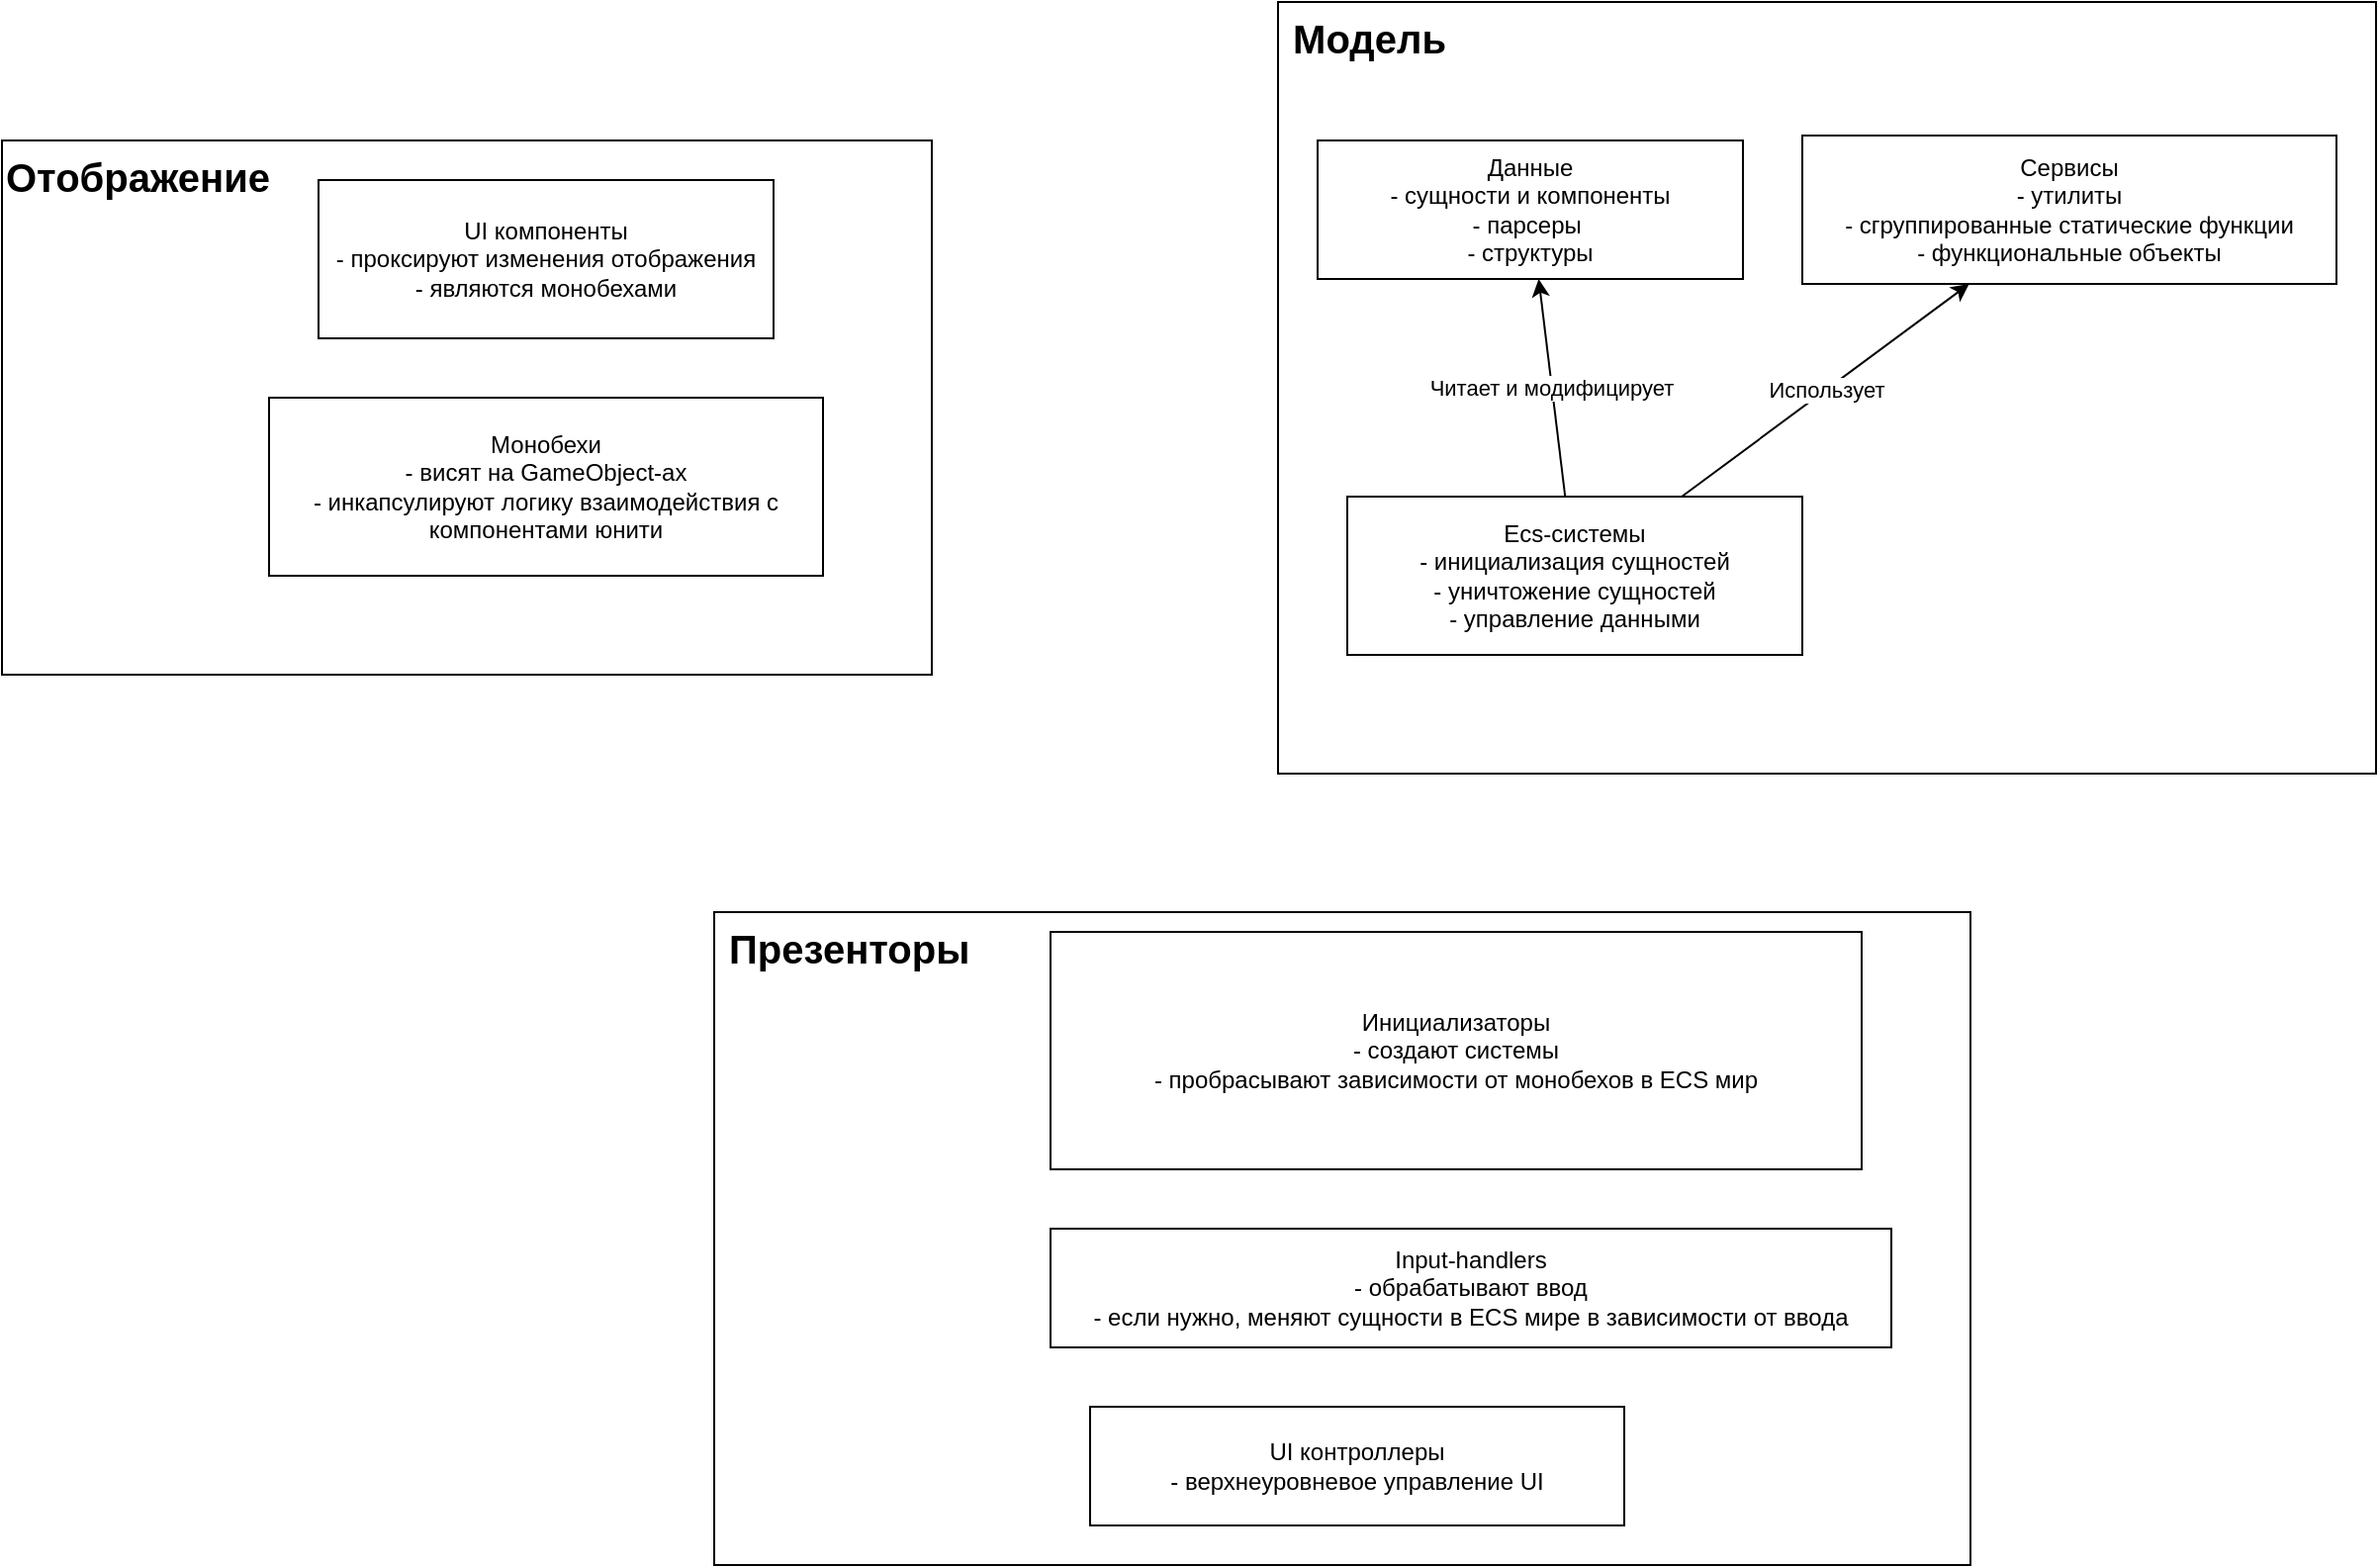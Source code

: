 <mxfile version="12.9.13" type="device"><diagram id="zYOZb5MvgsGZmY0Zturi" name="Page-1"><mxGraphModel dx="1822" dy="832" grid="1" gridSize="10" guides="1" tooltips="1" connect="1" arrows="1" fold="1" page="0" pageScale="1" pageWidth="1169" pageHeight="827" math="0" shadow="0"><root><mxCell id="0"/><mxCell id="1" parent="0"/><mxCell id="zixRe1rmxVElsC2RBNIp-12" value="Отображение" style="rounded=0;whiteSpace=wrap;html=1;fontSize=20;align=left;fontStyle=1;verticalAlign=top;" vertex="1" parent="1"><mxGeometry x="-200" y="110" width="470" height="270" as="geometry"/></mxCell><mxCell id="zixRe1rmxVElsC2RBNIp-8" value="&amp;nbsp;Модель" style="rounded=0;whiteSpace=wrap;html=1;fontStyle=1;align=left;verticalAlign=top;fontSize=20;" vertex="1" parent="1"><mxGeometry x="445" y="40" width="555" height="390" as="geometry"/></mxCell><mxCell id="zixRe1rmxVElsC2RBNIp-1" value="Данные&lt;br&gt;- сущности и компоненты&lt;br&gt;- парсеры&amp;nbsp;&lt;br&gt;- структуры" style="rounded=0;whiteSpace=wrap;html=1;" vertex="1" parent="1"><mxGeometry x="465" y="110" width="215" height="70" as="geometry"/></mxCell><mxCell id="zixRe1rmxVElsC2RBNIp-2" value="Ecs-системы&lt;br&gt;- инициализация сущностей&lt;br&gt;- уничтожение сущностей&lt;br&gt;- управление данными" style="rounded=0;whiteSpace=wrap;html=1;" vertex="1" parent="1"><mxGeometry x="480" y="290" width="230" height="80" as="geometry"/></mxCell><mxCell id="zixRe1rmxVElsC2RBNIp-3" value="Сервисы&lt;br&gt;- утилиты&lt;br&gt;- сгруппированные статические функции&lt;br&gt;- функциональные объекты" style="rounded=0;whiteSpace=wrap;html=1;" vertex="1" parent="1"><mxGeometry x="710" y="107.5" width="270" height="75" as="geometry"/></mxCell><mxCell id="zixRe1rmxVElsC2RBNIp-5" value="Использует" style="endArrow=classic;html=1;" edge="1" parent="1" source="zixRe1rmxVElsC2RBNIp-2" target="zixRe1rmxVElsC2RBNIp-3"><mxGeometry width="50" height="50" relative="1" as="geometry"><mxPoint x="690" y="290" as="sourcePoint"/><mxPoint x="740" y="240" as="targetPoint"/></mxGeometry></mxCell><mxCell id="zixRe1rmxVElsC2RBNIp-6" value="Читает и модифицирует" style="endArrow=classic;html=1;" edge="1" parent="1" source="zixRe1rmxVElsC2RBNIp-2" target="zixRe1rmxVElsC2RBNIp-1"><mxGeometry width="50" height="50" relative="1" as="geometry"><mxPoint x="360" y="380" as="sourcePoint"/><mxPoint x="410" y="330" as="targetPoint"/></mxGeometry></mxCell><mxCell id="zixRe1rmxVElsC2RBNIp-7" value="&lt;b style=&quot;font-size: 20px&quot;&gt;&amp;nbsp;Презенторы&lt;/b&gt;" style="rounded=0;whiteSpace=wrap;html=1;fontSize=20;align=left;verticalAlign=top;" vertex="1" parent="1"><mxGeometry x="160" y="500" width="635" height="330" as="geometry"/></mxCell><mxCell id="zixRe1rmxVElsC2RBNIp-9" value="Инициализаторы&lt;br&gt;- создают системы&lt;br&gt;- пробрасывают зависимости от монобехов в ECS мир" style="rounded=0;whiteSpace=wrap;html=1;fontSize=12;align=center;verticalAlign=middle;" vertex="1" parent="1"><mxGeometry x="330" y="510" width="410" height="120" as="geometry"/></mxCell><mxCell id="zixRe1rmxVElsC2RBNIp-10" value="Input-handlers&lt;br&gt;- обрабатывают ввод&lt;br&gt;- если нужно, меняют сущности в ECS мире в зависимости от ввода" style="rounded=0;whiteSpace=wrap;html=1;fontSize=12;align=center;" vertex="1" parent="1"><mxGeometry x="330" y="660" width="425" height="60" as="geometry"/></mxCell><mxCell id="zixRe1rmxVElsC2RBNIp-11" value="UI контроллеры&lt;br&gt;- верхнеуровневое управление UI" style="rounded=0;whiteSpace=wrap;html=1;fontSize=12;align=center;" vertex="1" parent="1"><mxGeometry x="350" y="750" width="270" height="60" as="geometry"/></mxCell><mxCell id="zixRe1rmxVElsC2RBNIp-13" value="UI компоненты&lt;br&gt;- проксируют изменения отображения&lt;br&gt;- являются монобехами" style="rounded=0;whiteSpace=wrap;html=1;fontSize=12;align=center;" vertex="1" parent="1"><mxGeometry x="-40" y="130" width="230" height="80" as="geometry"/></mxCell><mxCell id="zixRe1rmxVElsC2RBNIp-14" value="Монобехи&lt;br&gt;- висят на GameObject-ах&lt;br&gt;- инкапсулируют логику взаимодействия с компонентами юнити" style="rounded=0;whiteSpace=wrap;html=1;fontSize=12;align=center;" vertex="1" parent="1"><mxGeometry x="-65" y="240" width="280" height="90" as="geometry"/></mxCell></root></mxGraphModel></diagram></mxfile>